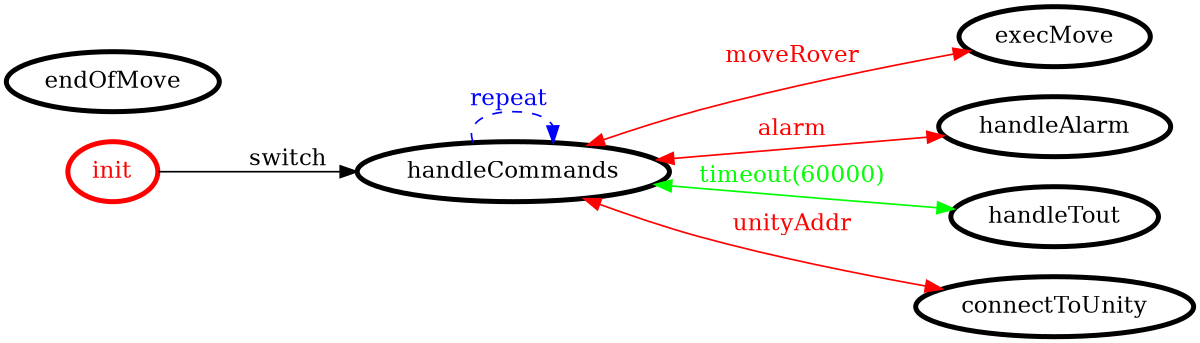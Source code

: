 /*
*
* A GraphViz DOT FSM description 
* Please use a GraphViz visualizer (like http://www.webgraphviz.com)
*  
*/

digraph finite_state_machine {
	rankdir=LR
	size="8,5"
	
	init [ color = red ][ fontcolor = red ][ penwidth = 3 ]
	execMove [ color = black ][ fontcolor = black ][ penwidth = 3 ]
	endOfMove [ color = black ][ fontcolor = black ][ penwidth = 3 ]
	handleAlarm [ color = black ][ fontcolor = black ][ penwidth = 3 ]
	handleTout [ color = black ][ fontcolor = black ][ penwidth = 3 ]
	handleCommands [ color = black ][ fontcolor = black ][ penwidth = 3 ]
	connectToUnity [ color = black ][ fontcolor = black ][ penwidth = 3 ]
	
	init -> handleCommands [ label = "switch" ][ color = black ][ fontcolor = black ]
	handleCommands -> execMove [ label = "moveRover" ][ color = red ][ fontcolor = red ][ dir = both ]
	handleCommands -> handleTout [ label = "timeout(60000)" ][ color = green ][ fontcolor = green ][ dir = both ]
	handleCommands -> handleAlarm [ label = "alarm" ][ color = red ][ fontcolor = red ][ dir = both ]
	handleCommands -> handleCommands [ label = "repeat "][ style = dashed ][ color = blue ][ fontcolor = blue ]
	handleCommands -> connectToUnity [ label = "unityAddr" ][ color = red ][ fontcolor = red ][ dir = both ]
}
